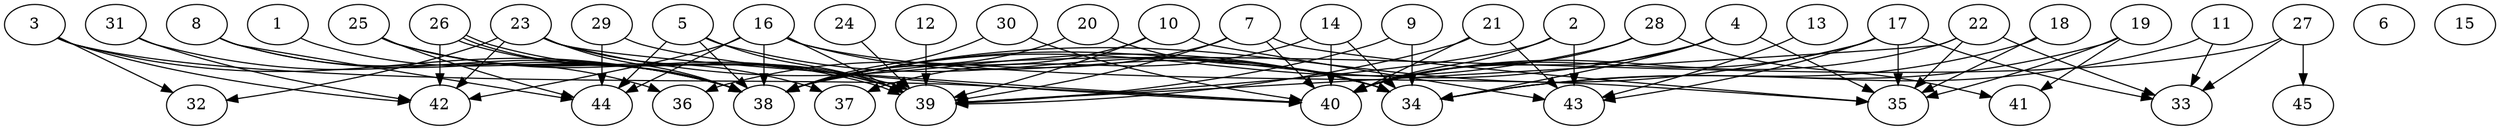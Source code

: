 // DAG automatically generated by daggen at Thu Oct  3 14:07:24 2019
// ./daggen --dot -n 45 --ccr 0.4 --fat 0.9 --regular 0.9 --density 0.5 --mindata 5242880 --maxdata 52428800 
digraph G {
  1 [size="37150720", alpha="0.10", expect_size="14860288"] 
  1 -> 38 [size ="14860288"]
  2 [size="111802880", alpha="0.04", expect_size="44721152"] 
  2 -> 39 [size ="44721152"]
  2 -> 40 [size ="44721152"]
  2 -> 43 [size ="44721152"]
  3 [size="23406080", alpha="0.09", expect_size="9362432"] 
  3 -> 32 [size ="9362432"]
  3 -> 38 [size ="9362432"]
  3 -> 40 [size ="9362432"]
  3 -> 42 [size ="9362432"]
  4 [size="89390080", alpha="0.00", expect_size="35756032"] 
  4 -> 34 [size ="35756032"]
  4 -> 35 [size ="35756032"]
  4 -> 38 [size ="35756032"]
  4 -> 40 [size ="35756032"]
  5 [size="45007360", alpha="0.01", expect_size="18002944"] 
  5 -> 34 [size ="18002944"]
  5 -> 38 [size ="18002944"]
  5 -> 39 [size ="18002944"]
  5 -> 44 [size ="18002944"]
  6 [size="121464320", alpha="0.02", expect_size="48585728"] 
  7 [size="53201920", alpha="0.05", expect_size="21280768"] 
  7 -> 35 [size ="21280768"]
  7 -> 36 [size ="21280768"]
  7 -> 39 [size ="21280768"]
  7 -> 40 [size ="21280768"]
  8 [size="69916160", alpha="0.04", expect_size="27966464"] 
  8 -> 36 [size ="27966464"]
  8 -> 38 [size ="27966464"]
  8 -> 44 [size ="27966464"]
  9 [size="67335680", alpha="0.06", expect_size="26934272"] 
  9 -> 34 [size ="26934272"]
  9 -> 39 [size ="26934272"]
  10 [size="62410240", alpha="0.01", expect_size="24964096"] 
  10 -> 38 [size ="24964096"]
  10 -> 39 [size ="24964096"]
  10 -> 43 [size ="24964096"]
  11 [size="123008000", alpha="0.08", expect_size="49203200"] 
  11 -> 33 [size ="49203200"]
  11 -> 34 [size ="49203200"]
  12 [size="63907840", alpha="0.04", expect_size="25563136"] 
  12 -> 39 [size ="25563136"]
  13 [size="89620480", alpha="0.10", expect_size="35848192"] 
  13 -> 43 [size ="35848192"]
  14 [size="21831680", alpha="0.18", expect_size="8732672"] 
  14 -> 34 [size ="8732672"]
  14 -> 37 [size ="8732672"]
  14 -> 40 [size ="8732672"]
  15 [size="23854080", alpha="0.10", expect_size="9541632"] 
  16 [size="31825920", alpha="0.17", expect_size="12730368"] 
  16 -> 34 [size ="12730368"]
  16 -> 35 [size ="12730368"]
  16 -> 38 [size ="12730368"]
  16 -> 39 [size ="12730368"]
  16 -> 42 [size ="12730368"]
  16 -> 44 [size ="12730368"]
  17 [size="44943360", alpha="0.03", expect_size="17977344"] 
  17 -> 33 [size ="17977344"]
  17 -> 35 [size ="17977344"]
  17 -> 38 [size ="17977344"]
  17 -> 40 [size ="17977344"]
  17 -> 43 [size ="17977344"]
  18 [size="74905600", alpha="0.11", expect_size="29962240"] 
  18 -> 34 [size ="29962240"]
  18 -> 35 [size ="29962240"]
  19 [size="98368000", alpha="0.02", expect_size="39347200"] 
  19 -> 34 [size ="39347200"]
  19 -> 35 [size ="39347200"]
  19 -> 41 [size ="39347200"]
  20 [size="18457600", alpha="0.10", expect_size="7383040"] 
  20 -> 34 [size ="7383040"]
  20 -> 38 [size ="7383040"]
  21 [size="24844800", alpha="0.03", expect_size="9937920"] 
  21 -> 39 [size ="9937920"]
  21 -> 40 [size ="9937920"]
  21 -> 43 [size ="9937920"]
  22 [size="70489600", alpha="0.11", expect_size="28195840"] 
  22 -> 33 [size ="28195840"]
  22 -> 35 [size ="28195840"]
  22 -> 39 [size ="28195840"]
  22 -> 40 [size ="28195840"]
  23 [size="92136960", alpha="0.02", expect_size="36854784"] 
  23 -> 32 [size ="36854784"]
  23 -> 34 [size ="36854784"]
  23 -> 38 [size ="36854784"]
  23 -> 39 [size ="36854784"]
  23 -> 40 [size ="36854784"]
  23 -> 42 [size ="36854784"]
  24 [size="32017920", alpha="0.06", expect_size="12807168"] 
  24 -> 39 [size ="12807168"]
  25 [size="18173440", alpha="0.15", expect_size="7269376"] 
  25 -> 37 [size ="7269376"]
  25 -> 38 [size ="7269376"]
  25 -> 39 [size ="7269376"]
  25 -> 44 [size ="7269376"]
  26 [size="75082240", alpha="0.02", expect_size="30032896"] 
  26 -> 38 [size ="30032896"]
  26 -> 39 [size ="30032896"]
  26 -> 39 [size ="30032896"]
  26 -> 42 [size ="30032896"]
  27 [size="57146880", alpha="0.16", expect_size="22858752"] 
  27 -> 33 [size ="22858752"]
  27 -> 38 [size ="22858752"]
  27 -> 45 [size ="22858752"]
  28 [size="75591680", alpha="0.00", expect_size="30236672"] 
  28 -> 38 [size ="30236672"]
  28 -> 40 [size ="30236672"]
  28 -> 41 [size ="30236672"]
  29 [size="25175040", alpha="0.13", expect_size="10070016"] 
  29 -> 40 [size ="10070016"]
  29 -> 44 [size ="10070016"]
  30 [size="38077440", alpha="0.15", expect_size="15230976"] 
  30 -> 38 [size ="15230976"]
  30 -> 40 [size ="15230976"]
  31 [size="98897920", alpha="0.15", expect_size="39559168"] 
  31 -> 38 [size ="39559168"]
  31 -> 42 [size ="39559168"]
  32 [size="113715200", alpha="0.03", expect_size="45486080"] 
  33 [size="63262720", alpha="0.05", expect_size="25305088"] 
  34 [size="75806720", alpha="0.08", expect_size="30322688"] 
  35 [size="109662720", alpha="0.13", expect_size="43865088"] 
  36 [size="78773760", alpha="0.01", expect_size="31509504"] 
  37 [size="91491840", alpha="0.14", expect_size="36596736"] 
  38 [size="69952000", alpha="0.18", expect_size="27980800"] 
  39 [size="70965760", alpha="0.17", expect_size="28386304"] 
  40 [size="30791680", alpha="0.16", expect_size="12316672"] 
  41 [size="116705280", alpha="0.17", expect_size="46682112"] 
  42 [size="84707840", alpha="0.08", expect_size="33883136"] 
  43 [size="103569920", alpha="0.13", expect_size="41427968"] 
  44 [size="13875200", alpha="0.00", expect_size="5550080"] 
  45 [size="60277760", alpha="0.09", expect_size="24111104"] 
}
